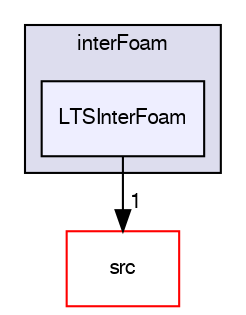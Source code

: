 digraph "applications/solvers/multiphase/interFoam/LTSInterFoam" {
  bgcolor=transparent;
  compound=true
  node [ fontsize="10", fontname="FreeSans"];
  edge [ labelfontsize="10", labelfontname="FreeSans"];
  subgraph clusterdir_6cbc35a456677982ef0a79ee58fc4be3 {
    graph [ bgcolor="#ddddee", pencolor="black", label="interFoam" fontname="FreeSans", fontsize="10", URL="dir_6cbc35a456677982ef0a79ee58fc4be3.html"]
  dir_7c75843653e031dc28066d3d13cc90d4 [shape=box, label="LTSInterFoam", style="filled", fillcolor="#eeeeff", pencolor="black", URL="dir_7c75843653e031dc28066d3d13cc90d4.html"];
  }
  dir_68267d1309a1af8e8297ef4c3efbcdba [shape=box label="src" color="red" URL="dir_68267d1309a1af8e8297ef4c3efbcdba.html"];
  dir_7c75843653e031dc28066d3d13cc90d4->dir_68267d1309a1af8e8297ef4c3efbcdba [headlabel="1", labeldistance=1.5 headhref="dir_000098_000577.html"];
}
